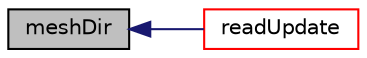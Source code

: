 digraph "meshDir"
{
  bgcolor="transparent";
  edge [fontname="Helvetica",fontsize="10",labelfontname="Helvetica",labelfontsize="10"];
  node [fontname="Helvetica",fontsize="10",shape=record];
  rankdir="LR";
  Node997 [label="meshDir",height=0.2,width=0.4,color="black", fillcolor="grey75", style="filled", fontcolor="black"];
  Node997 -> Node998 [dir="back",color="midnightblue",fontsize="10",style="solid",fontname="Helvetica"];
  Node998 [label="readUpdate",height=0.2,width=0.4,color="red",URL="$a30961.html#a6436833d758fa188b4d917096c7cea3f",tooltip="Update the mesh based on the mesh files saved in. "];
}
